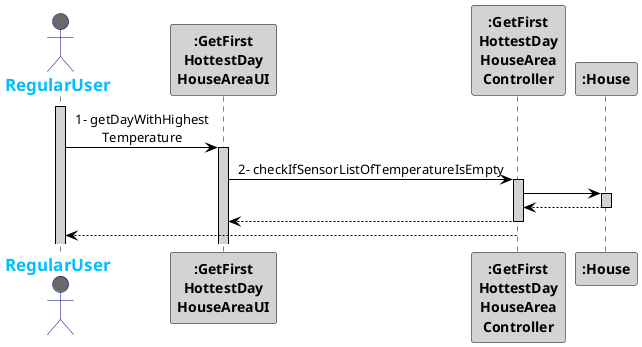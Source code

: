@startuml
skinparam sequenceMessageAlign center
skinparam sequence {
	ArrowColor Black
	ActorBorderColor DarkBlue
	LifeLineBorderColor black
	LifeLineBackgroundColor LightGrey

	ParticipantBorderColor Black
	ParticipantBackgroundColor LightGrey
	ParticipantFontStyle Bold

	ActorBackgroundColor DimGrey
	ActorFontColor DeepSkyBlue
	ActorFontStyle Bold
	ActorFontSize 17
	ActorFontName Aapex
}

actor RegularUser
activate RegularUser
RegularUser -> ":GetFirst\nHottestDay\nHouseAreaUI": 1- getDayWithHighest\nTemperature
activate ":GetFirst\nHottestDay\nHouseAreaUI"
":GetFirst\nHottestDay\nHouseAreaUI" -> ":GetFirst\nHottestDay\nHouseArea\nController": 2- checkIfSensorListOfTemperatureIsEmpty
activate ":GetFirst\nHottestDay\nHouseArea\nController"
":GetFirst\nHottestDay\nHouseArea\nController" -> ":House":
activate ":House"
":GetFirst\nHottestDay\nHouseArea\nController" <-- ":House":
deactivate ":House"
":GetFirst\nHottestDay\nHouseAreaUI" <-- ":GetFirst\nHottestDay\nHouseArea\nController":
deactivate ":GetFirst\nHottestDay\nHouseArea\nController"
RegularUser <-- ":GetFirst\nHottestDay\nHouseArea\nController":
deactivate ":GetFirst\nHottestDay\nHouseArea\nController"


@enduml